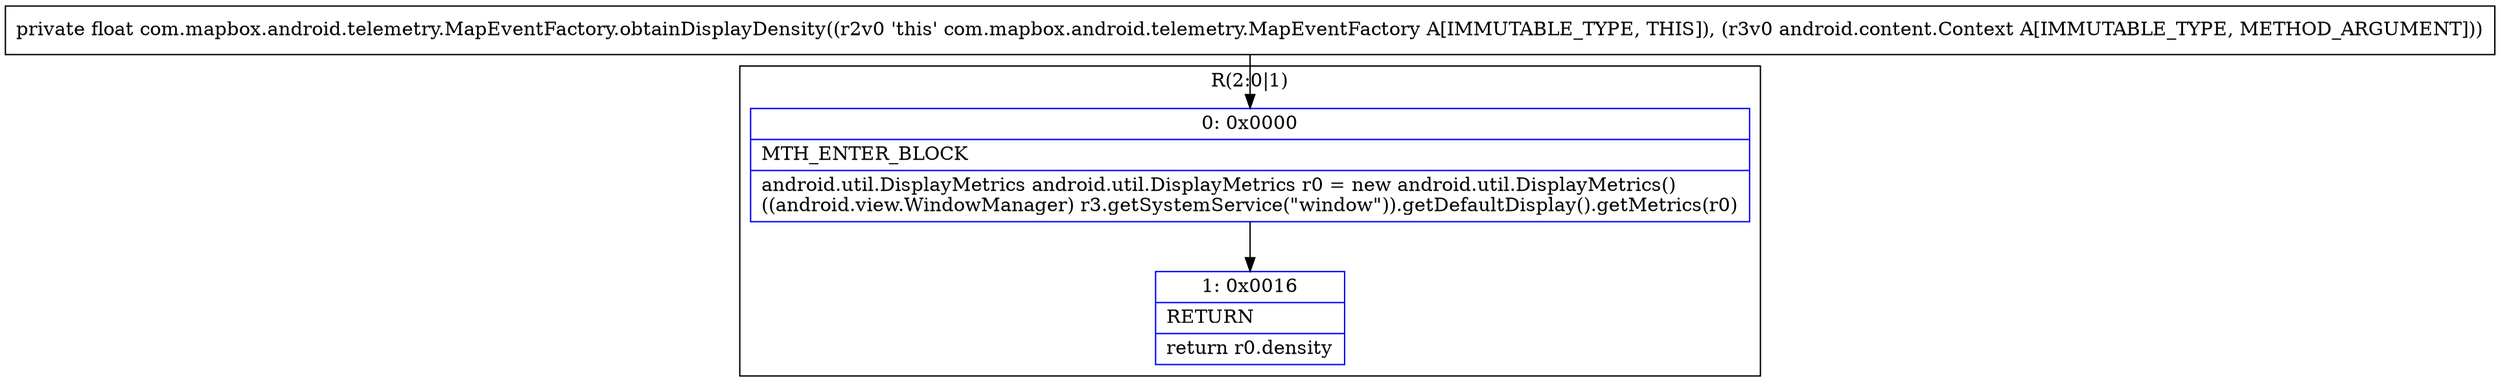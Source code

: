 digraph "CFG forcom.mapbox.android.telemetry.MapEventFactory.obtainDisplayDensity(Landroid\/content\/Context;)F" {
subgraph cluster_Region_1676964673 {
label = "R(2:0|1)";
node [shape=record,color=blue];
Node_0 [shape=record,label="{0\:\ 0x0000|MTH_ENTER_BLOCK\l|android.util.DisplayMetrics android.util.DisplayMetrics r0 = new android.util.DisplayMetrics()\l((android.view.WindowManager) r3.getSystemService(\"window\")).getDefaultDisplay().getMetrics(r0)\l}"];
Node_1 [shape=record,label="{1\:\ 0x0016|RETURN\l|return r0.density\l}"];
}
MethodNode[shape=record,label="{private float com.mapbox.android.telemetry.MapEventFactory.obtainDisplayDensity((r2v0 'this' com.mapbox.android.telemetry.MapEventFactory A[IMMUTABLE_TYPE, THIS]), (r3v0 android.content.Context A[IMMUTABLE_TYPE, METHOD_ARGUMENT])) }"];
MethodNode -> Node_0;
Node_0 -> Node_1;
}

